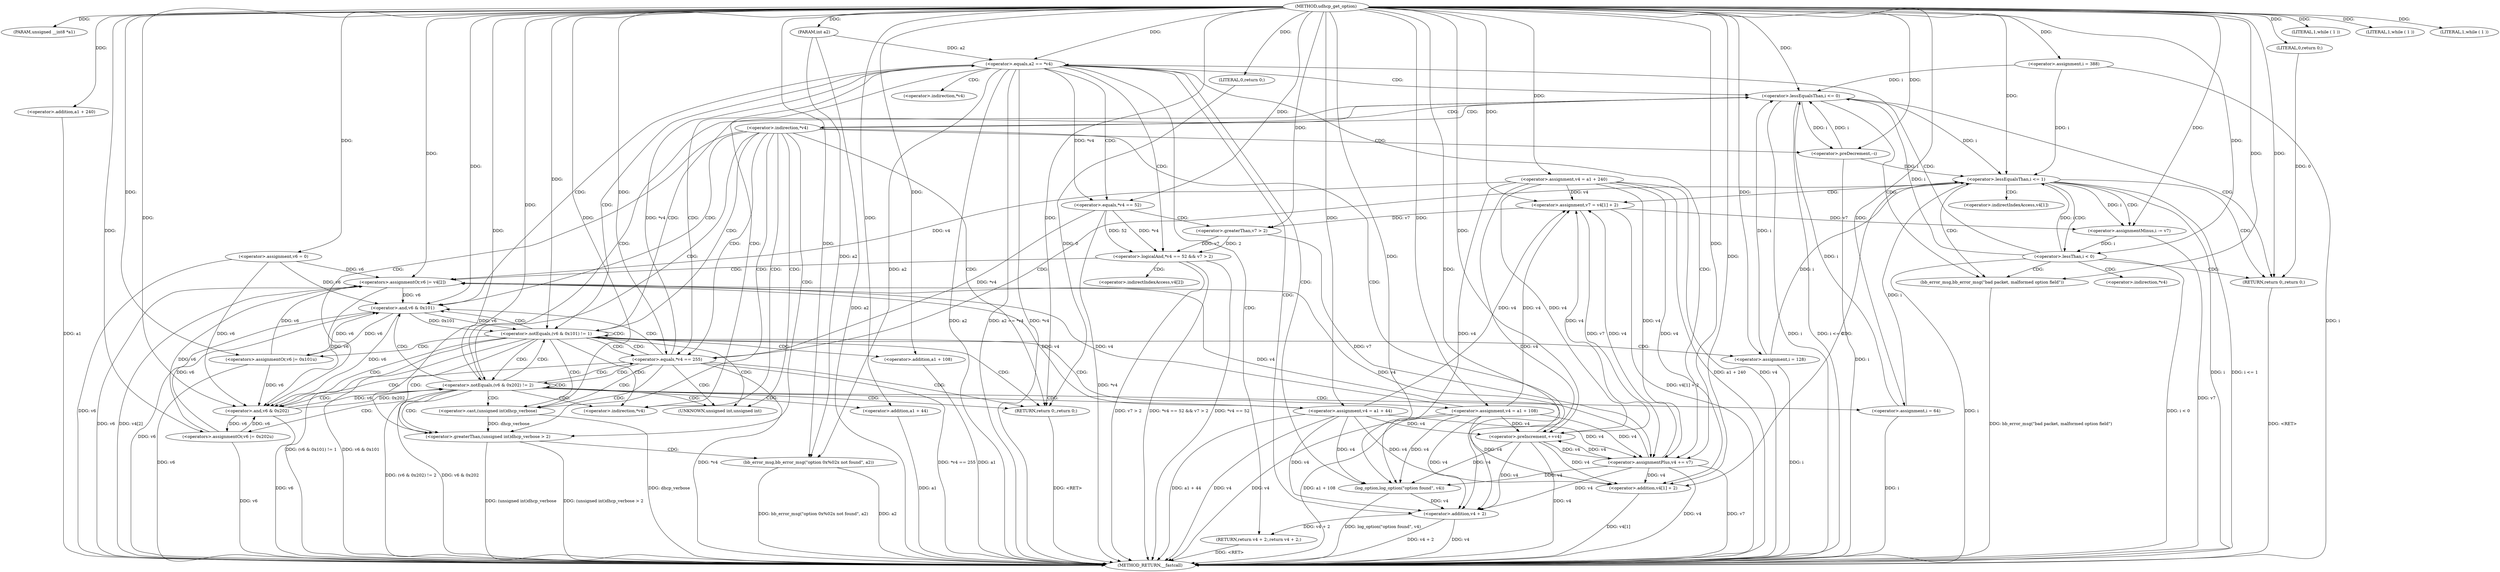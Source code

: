 digraph udhcp_get_option {  
"1000105" [label = "(METHOD,udhcp_get_option)" ]
"1000256" [label = "(METHOD_RETURN,__fastcall)" ]
"1000106" [label = "(PARAM,unsigned __int8 *a1)" ]
"1000107" [label = "(PARAM,int a2)" ]
"1000113" [label = "(<operator>.assignment,v6 = 0)" ]
"1000116" [label = "(<operator>.assignment,v4 = a1 + 240)" ]
"1000118" [label = "(<operator>.addition,a1 + 240)" ]
"1000122" [label = "(<operator>.assignment,i = 388)" ]
"1000125" [label = "(<operator>.assignment,i = 64)" ]
"1000130" [label = "(LITERAL,1,while ( 1 ))" ]
"1000133" [label = "(LITERAL,1,while ( 1 ))" ]
"1000136" [label = "(LITERAL,1,while ( 1 ))" ]
"1000139" [label = "(<operator>.lessEqualsThan,i <= 0)" ]
"1000144" [label = "(bb_error_msg,bb_error_msg(\"bad packet, malformed option field\"))" ]
"1000146" [label = "(RETURN,return 0;,return 0;)" ]
"1000147" [label = "(LITERAL,0,return 0;)" ]
"1000152" [label = "(<operator>.preDecrement,--i)" ]
"1000154" [label = "(<operator>.preIncrement,++v4)" ]
"1000157" [label = "(<operator>.equals,*v4 == 255)" ]
"1000163" [label = "(<operator>.lessEqualsThan,i <= 1)" ]
"1000167" [label = "(<operator>.assignment,v7 = v4[1] + 2)" ]
"1000169" [label = "(<operator>.addition,v4[1] + 2)" ]
"1000174" [label = "(<operator>.assignmentMinus,i -= v7)" ]
"1000178" [label = "(<operator>.lessThan,i < 0)" ]
"1000183" [label = "(<operator>.equals,a2 == *v4)" ]
"1000188" [label = "(log_option,log_option(\"option found\", v4))" ]
"1000191" [label = "(RETURN,return v4 + 2;,return v4 + 2;)" ]
"1000192" [label = "(<operator>.addition,v4 + 2)" ]
"1000196" [label = "(<operator>.logicalAnd,*v4 == 52 && v7 > 2)" ]
"1000197" [label = "(<operator>.equals,*v4 == 52)" ]
"1000201" [label = "(<operator>.greaterThan,v7 > 2)" ]
"1000204" [label = "(<operators>.assignmentOr,v6 |= v4[2])" ]
"1000209" [label = "(<operator>.assignmentPlus,v4 += v7)" ]
"1000213" [label = "(<operator>.notEquals,(v6 & 0x101) != 1)" ]
"1000214" [label = "(<operator>.and,v6 & 0x101)" ]
"1000219" [label = "(<operators>.assignmentOr,v6 |= 0x101u)" ]
"1000222" [label = "(<operator>.assignment,v4 = a1 + 108)" ]
"1000224" [label = "(<operator>.addition,a1 + 108)" ]
"1000227" [label = "(<operator>.assignment,i = 128)" ]
"1000231" [label = "(<operator>.notEquals,(v6 & 0x202) != 2)" ]
"1000232" [label = "(<operator>.and,v6 & 0x202)" ]
"1000237" [label = "(<operators>.assignmentOr,v6 |= 0x202u)" ]
"1000240" [label = "(<operator>.assignment,v4 = a1 + 44)" ]
"1000242" [label = "(<operator>.addition,a1 + 44)" ]
"1000246" [label = "(<operator>.greaterThan,(unsigned int)dhcp_verbose > 2)" ]
"1000247" [label = "(<operator>.cast,(unsigned int)dhcp_verbose)" ]
"1000251" [label = "(bb_error_msg,bb_error_msg(\"option 0x%02x not found\", a2))" ]
"1000254" [label = "(RETURN,return 0;,return 0;)" ]
"1000255" [label = "(LITERAL,0,return 0;)" ]
"1000149" [label = "(<operator>.indirection,*v4)" ]
"1000158" [label = "(<operator>.indirection,*v4)" ]
"1000170" [label = "(<operator>.indirectIndexAccess,v4[1])" ]
"1000185" [label = "(<operator>.indirection,*v4)" ]
"1000198" [label = "(<operator>.indirection,*v4)" ]
"1000206" [label = "(<operator>.indirectIndexAccess,v4[2])" ]
"1000248" [label = "(UNKNOWN,unsigned int,unsigned int)" ]
  "1000191" -> "1000256"  [ label = "DDG: <RET>"] 
  "1000146" -> "1000256"  [ label = "DDG: <RET>"] 
  "1000222" -> "1000256"  [ label = "DDG: v4"] 
  "1000219" -> "1000256"  [ label = "DDG: v6"] 
  "1000222" -> "1000256"  [ label = "DDG: a1 + 108"] 
  "1000139" -> "1000256"  [ label = "DDG: i"] 
  "1000196" -> "1000256"  [ label = "DDG: *v4 == 52"] 
  "1000251" -> "1000256"  [ label = "DDG: bb_error_msg(\"option 0x%02x not found\", a2)"] 
  "1000163" -> "1000256"  [ label = "DDG: i"] 
  "1000144" -> "1000256"  [ label = "DDG: bb_error_msg(\"bad packet, malformed option field\")"] 
  "1000242" -> "1000256"  [ label = "DDG: a1"] 
  "1000107" -> "1000256"  [ label = "DDG: a2"] 
  "1000204" -> "1000256"  [ label = "DDG: v6"] 
  "1000116" -> "1000256"  [ label = "DDG: v4"] 
  "1000163" -> "1000256"  [ label = "DDG: i <= 1"] 
  "1000139" -> "1000256"  [ label = "DDG: i <= 0"] 
  "1000232" -> "1000256"  [ label = "DDG: v6"] 
  "1000116" -> "1000256"  [ label = "DDG: a1 + 240"] 
  "1000183" -> "1000256"  [ label = "DDG: a2"] 
  "1000213" -> "1000256"  [ label = "DDG: (v6 & 0x101) != 1"] 
  "1000178" -> "1000256"  [ label = "DDG: i < 0"] 
  "1000209" -> "1000256"  [ label = "DDG: v7"] 
  "1000246" -> "1000256"  [ label = "DDG: (unsigned int)dhcp_verbose > 2"] 
  "1000157" -> "1000256"  [ label = "DDG: *v4 == 255"] 
  "1000213" -> "1000256"  [ label = "DDG: v6 & 0x101"] 
  "1000118" -> "1000256"  [ label = "DDG: a1"] 
  "1000240" -> "1000256"  [ label = "DDG: v4"] 
  "1000183" -> "1000256"  [ label = "DDG: a2 == *v4"] 
  "1000152" -> "1000256"  [ label = "DDG: i"] 
  "1000251" -> "1000256"  [ label = "DDG: a2"] 
  "1000154" -> "1000256"  [ label = "DDG: v4"] 
  "1000157" -> "1000256"  [ label = "DDG: *v4"] 
  "1000246" -> "1000256"  [ label = "DDG: (unsigned int)dhcp_verbose"] 
  "1000214" -> "1000256"  [ label = "DDG: v6"] 
  "1000231" -> "1000256"  [ label = "DDG: v6 & 0x202"] 
  "1000183" -> "1000256"  [ label = "DDG: *v4"] 
  "1000192" -> "1000256"  [ label = "DDG: v4"] 
  "1000247" -> "1000256"  [ label = "DDG: dhcp_verbose"] 
  "1000224" -> "1000256"  [ label = "DDG: a1"] 
  "1000169" -> "1000256"  [ label = "DDG: v4[1]"] 
  "1000231" -> "1000256"  [ label = "DDG: (v6 & 0x202) != 2"] 
  "1000197" -> "1000256"  [ label = "DDG: *v4"] 
  "1000188" -> "1000256"  [ label = "DDG: log_option(\"option found\", v4)"] 
  "1000125" -> "1000256"  [ label = "DDG: i"] 
  "1000192" -> "1000256"  [ label = "DDG: v4 + 2"] 
  "1000196" -> "1000256"  [ label = "DDG: v7 > 2"] 
  "1000204" -> "1000256"  [ label = "DDG: v4[2]"] 
  "1000227" -> "1000256"  [ label = "DDG: i"] 
  "1000113" -> "1000256"  [ label = "DDG: v6"] 
  "1000240" -> "1000256"  [ label = "DDG: a1 + 44"] 
  "1000174" -> "1000256"  [ label = "DDG: v7"] 
  "1000178" -> "1000256"  [ label = "DDG: i"] 
  "1000196" -> "1000256"  [ label = "DDG: *v4 == 52 && v7 > 2"] 
  "1000167" -> "1000256"  [ label = "DDG: v4[1] + 2"] 
  "1000209" -> "1000256"  [ label = "DDG: v4"] 
  "1000237" -> "1000256"  [ label = "DDG: v6"] 
  "1000122" -> "1000256"  [ label = "DDG: i"] 
  "1000254" -> "1000256"  [ label = "DDG: <RET>"] 
  "1000105" -> "1000106"  [ label = "DDG: "] 
  "1000105" -> "1000107"  [ label = "DDG: "] 
  "1000105" -> "1000113"  [ label = "DDG: "] 
  "1000105" -> "1000116"  [ label = "DDG: "] 
  "1000105" -> "1000118"  [ label = "DDG: "] 
  "1000105" -> "1000122"  [ label = "DDG: "] 
  "1000105" -> "1000125"  [ label = "DDG: "] 
  "1000105" -> "1000130"  [ label = "DDG: "] 
  "1000105" -> "1000133"  [ label = "DDG: "] 
  "1000105" -> "1000136"  [ label = "DDG: "] 
  "1000152" -> "1000139"  [ label = "DDG: i"] 
  "1000125" -> "1000139"  [ label = "DDG: i"] 
  "1000227" -> "1000139"  [ label = "DDG: i"] 
  "1000178" -> "1000139"  [ label = "DDG: i"] 
  "1000122" -> "1000139"  [ label = "DDG: i"] 
  "1000105" -> "1000139"  [ label = "DDG: "] 
  "1000105" -> "1000144"  [ label = "DDG: "] 
  "1000147" -> "1000146"  [ label = "DDG: 0"] 
  "1000105" -> "1000146"  [ label = "DDG: "] 
  "1000105" -> "1000147"  [ label = "DDG: "] 
  "1000139" -> "1000152"  [ label = "DDG: i"] 
  "1000105" -> "1000152"  [ label = "DDG: "] 
  "1000116" -> "1000154"  [ label = "DDG: v4"] 
  "1000222" -> "1000154"  [ label = "DDG: v4"] 
  "1000240" -> "1000154"  [ label = "DDG: v4"] 
  "1000209" -> "1000154"  [ label = "DDG: v4"] 
  "1000105" -> "1000154"  [ label = "DDG: "] 
  "1000197" -> "1000157"  [ label = "DDG: *v4"] 
  "1000105" -> "1000157"  [ label = "DDG: "] 
  "1000152" -> "1000163"  [ label = "DDG: i"] 
  "1000125" -> "1000163"  [ label = "DDG: i"] 
  "1000227" -> "1000163"  [ label = "DDG: i"] 
  "1000178" -> "1000163"  [ label = "DDG: i"] 
  "1000139" -> "1000163"  [ label = "DDG: i"] 
  "1000122" -> "1000163"  [ label = "DDG: i"] 
  "1000105" -> "1000163"  [ label = "DDG: "] 
  "1000116" -> "1000167"  [ label = "DDG: v4"] 
  "1000222" -> "1000167"  [ label = "DDG: v4"] 
  "1000240" -> "1000167"  [ label = "DDG: v4"] 
  "1000154" -> "1000167"  [ label = "DDG: v4"] 
  "1000209" -> "1000167"  [ label = "DDG: v4"] 
  "1000105" -> "1000167"  [ label = "DDG: "] 
  "1000116" -> "1000169"  [ label = "DDG: v4"] 
  "1000222" -> "1000169"  [ label = "DDG: v4"] 
  "1000240" -> "1000169"  [ label = "DDG: v4"] 
  "1000154" -> "1000169"  [ label = "DDG: v4"] 
  "1000209" -> "1000169"  [ label = "DDG: v4"] 
  "1000105" -> "1000169"  [ label = "DDG: "] 
  "1000167" -> "1000174"  [ label = "DDG: v7"] 
  "1000105" -> "1000174"  [ label = "DDG: "] 
  "1000163" -> "1000174"  [ label = "DDG: i"] 
  "1000174" -> "1000178"  [ label = "DDG: i"] 
  "1000105" -> "1000178"  [ label = "DDG: "] 
  "1000107" -> "1000183"  [ label = "DDG: a2"] 
  "1000105" -> "1000183"  [ label = "DDG: "] 
  "1000157" -> "1000183"  [ label = "DDG: *v4"] 
  "1000105" -> "1000188"  [ label = "DDG: "] 
  "1000116" -> "1000188"  [ label = "DDG: v4"] 
  "1000222" -> "1000188"  [ label = "DDG: v4"] 
  "1000240" -> "1000188"  [ label = "DDG: v4"] 
  "1000154" -> "1000188"  [ label = "DDG: v4"] 
  "1000209" -> "1000188"  [ label = "DDG: v4"] 
  "1000192" -> "1000191"  [ label = "DDG: v4 + 2"] 
  "1000188" -> "1000192"  [ label = "DDG: v4"] 
  "1000105" -> "1000192"  [ label = "DDG: "] 
  "1000116" -> "1000192"  [ label = "DDG: v4"] 
  "1000222" -> "1000192"  [ label = "DDG: v4"] 
  "1000240" -> "1000192"  [ label = "DDG: v4"] 
  "1000154" -> "1000192"  [ label = "DDG: v4"] 
  "1000209" -> "1000192"  [ label = "DDG: v4"] 
  "1000197" -> "1000196"  [ label = "DDG: *v4"] 
  "1000197" -> "1000196"  [ label = "DDG: 52"] 
  "1000183" -> "1000197"  [ label = "DDG: *v4"] 
  "1000105" -> "1000197"  [ label = "DDG: "] 
  "1000201" -> "1000196"  [ label = "DDG: v7"] 
  "1000201" -> "1000196"  [ label = "DDG: 2"] 
  "1000105" -> "1000201"  [ label = "DDG: "] 
  "1000167" -> "1000201"  [ label = "DDG: v7"] 
  "1000116" -> "1000204"  [ label = "DDG: v4"] 
  "1000222" -> "1000204"  [ label = "DDG: v4"] 
  "1000240" -> "1000204"  [ label = "DDG: v4"] 
  "1000154" -> "1000204"  [ label = "DDG: v4"] 
  "1000209" -> "1000204"  [ label = "DDG: v4"] 
  "1000219" -> "1000204"  [ label = "DDG: v6"] 
  "1000113" -> "1000204"  [ label = "DDG: v6"] 
  "1000237" -> "1000204"  [ label = "DDG: v6"] 
  "1000105" -> "1000204"  [ label = "DDG: "] 
  "1000201" -> "1000209"  [ label = "DDG: v7"] 
  "1000105" -> "1000209"  [ label = "DDG: "] 
  "1000167" -> "1000209"  [ label = "DDG: v7"] 
  "1000116" -> "1000209"  [ label = "DDG: v4"] 
  "1000222" -> "1000209"  [ label = "DDG: v4"] 
  "1000240" -> "1000209"  [ label = "DDG: v4"] 
  "1000154" -> "1000209"  [ label = "DDG: v4"] 
  "1000214" -> "1000213"  [ label = "DDG: v6"] 
  "1000214" -> "1000213"  [ label = "DDG: 0x101"] 
  "1000204" -> "1000214"  [ label = "DDG: v6"] 
  "1000219" -> "1000214"  [ label = "DDG: v6"] 
  "1000113" -> "1000214"  [ label = "DDG: v6"] 
  "1000237" -> "1000214"  [ label = "DDG: v6"] 
  "1000105" -> "1000214"  [ label = "DDG: "] 
  "1000105" -> "1000213"  [ label = "DDG: "] 
  "1000105" -> "1000219"  [ label = "DDG: "] 
  "1000214" -> "1000219"  [ label = "DDG: v6"] 
  "1000105" -> "1000222"  [ label = "DDG: "] 
  "1000105" -> "1000224"  [ label = "DDG: "] 
  "1000105" -> "1000227"  [ label = "DDG: "] 
  "1000232" -> "1000231"  [ label = "DDG: v6"] 
  "1000232" -> "1000231"  [ label = "DDG: 0x202"] 
  "1000204" -> "1000232"  [ label = "DDG: v6"] 
  "1000219" -> "1000232"  [ label = "DDG: v6"] 
  "1000214" -> "1000232"  [ label = "DDG: v6"] 
  "1000113" -> "1000232"  [ label = "DDG: v6"] 
  "1000237" -> "1000232"  [ label = "DDG: v6"] 
  "1000105" -> "1000232"  [ label = "DDG: "] 
  "1000105" -> "1000231"  [ label = "DDG: "] 
  "1000105" -> "1000237"  [ label = "DDG: "] 
  "1000232" -> "1000237"  [ label = "DDG: v6"] 
  "1000105" -> "1000240"  [ label = "DDG: "] 
  "1000105" -> "1000242"  [ label = "DDG: "] 
  "1000247" -> "1000246"  [ label = "DDG: dhcp_verbose"] 
  "1000105" -> "1000247"  [ label = "DDG: "] 
  "1000105" -> "1000246"  [ label = "DDG: "] 
  "1000105" -> "1000251"  [ label = "DDG: "] 
  "1000183" -> "1000251"  [ label = "DDG: a2"] 
  "1000107" -> "1000251"  [ label = "DDG: a2"] 
  "1000255" -> "1000254"  [ label = "DDG: 0"] 
  "1000105" -> "1000254"  [ label = "DDG: "] 
  "1000105" -> "1000255"  [ label = "DDG: "] 
  "1000139" -> "1000144"  [ label = "CDG: "] 
  "1000139" -> "1000149"  [ label = "CDG: "] 
  "1000139" -> "1000146"  [ label = "CDG: "] 
  "1000149" -> "1000154"  [ label = "CDG: "] 
  "1000149" -> "1000152"  [ label = "CDG: "] 
  "1000149" -> "1000139"  [ label = "CDG: "] 
  "1000149" -> "1000158"  [ label = "CDG: "] 
  "1000149" -> "1000157"  [ label = "CDG: "] 
  "1000149" -> "1000214"  [ label = "CDG: "] 
  "1000149" -> "1000213"  [ label = "CDG: "] 
  "1000149" -> "1000232"  [ label = "CDG: "] 
  "1000149" -> "1000231"  [ label = "CDG: "] 
  "1000149" -> "1000254"  [ label = "CDG: "] 
  "1000149" -> "1000248"  [ label = "CDG: "] 
  "1000149" -> "1000247"  [ label = "CDG: "] 
  "1000149" -> "1000246"  [ label = "CDG: "] 
  "1000157" -> "1000163"  [ label = "CDG: "] 
  "1000157" -> "1000214"  [ label = "CDG: "] 
  "1000157" -> "1000213"  [ label = "CDG: "] 
  "1000157" -> "1000232"  [ label = "CDG: "] 
  "1000157" -> "1000231"  [ label = "CDG: "] 
  "1000157" -> "1000254"  [ label = "CDG: "] 
  "1000157" -> "1000248"  [ label = "CDG: "] 
  "1000157" -> "1000247"  [ label = "CDG: "] 
  "1000157" -> "1000246"  [ label = "CDG: "] 
  "1000163" -> "1000174"  [ label = "CDG: "] 
  "1000163" -> "1000170"  [ label = "CDG: "] 
  "1000163" -> "1000169"  [ label = "CDG: "] 
  "1000163" -> "1000167"  [ label = "CDG: "] 
  "1000163" -> "1000178"  [ label = "CDG: "] 
  "1000163" -> "1000144"  [ label = "CDG: "] 
  "1000163" -> "1000146"  [ label = "CDG: "] 
  "1000178" -> "1000185"  [ label = "CDG: "] 
  "1000178" -> "1000183"  [ label = "CDG: "] 
  "1000178" -> "1000144"  [ label = "CDG: "] 
  "1000178" -> "1000146"  [ label = "CDG: "] 
  "1000183" -> "1000192"  [ label = "CDG: "] 
  "1000183" -> "1000191"  [ label = "CDG: "] 
  "1000183" -> "1000188"  [ label = "CDG: "] 
  "1000183" -> "1000198"  [ label = "CDG: "] 
  "1000183" -> "1000197"  [ label = "CDG: "] 
  "1000183" -> "1000196"  [ label = "CDG: "] 
  "1000183" -> "1000209"  [ label = "CDG: "] 
  "1000183" -> "1000214"  [ label = "CDG: "] 
  "1000183" -> "1000213"  [ label = "CDG: "] 
  "1000183" -> "1000139"  [ label = "CDG: "] 
  "1000183" -> "1000158"  [ label = "CDG: "] 
  "1000183" -> "1000157"  [ label = "CDG: "] 
  "1000196" -> "1000206"  [ label = "CDG: "] 
  "1000196" -> "1000204"  [ label = "CDG: "] 
  "1000197" -> "1000201"  [ label = "CDG: "] 
  "1000213" -> "1000224"  [ label = "CDG: "] 
  "1000213" -> "1000222"  [ label = "CDG: "] 
  "1000213" -> "1000219"  [ label = "CDG: "] 
  "1000213" -> "1000227"  [ label = "CDG: "] 
  "1000213" -> "1000232"  [ label = "CDG: "] 
  "1000213" -> "1000231"  [ label = "CDG: "] 
  "1000213" -> "1000254"  [ label = "CDG: "] 
  "1000213" -> "1000248"  [ label = "CDG: "] 
  "1000213" -> "1000247"  [ label = "CDG: "] 
  "1000213" -> "1000246"  [ label = "CDG: "] 
  "1000213" -> "1000214"  [ label = "CDG: "] 
  "1000213" -> "1000213"  [ label = "CDG: "] 
  "1000213" -> "1000139"  [ label = "CDG: "] 
  "1000213" -> "1000158"  [ label = "CDG: "] 
  "1000213" -> "1000157"  [ label = "CDG: "] 
  "1000231" -> "1000240"  [ label = "CDG: "] 
  "1000231" -> "1000237"  [ label = "CDG: "] 
  "1000231" -> "1000254"  [ label = "CDG: "] 
  "1000231" -> "1000248"  [ label = "CDG: "] 
  "1000231" -> "1000247"  [ label = "CDG: "] 
  "1000231" -> "1000246"  [ label = "CDG: "] 
  "1000231" -> "1000242"  [ label = "CDG: "] 
  "1000231" -> "1000125"  [ label = "CDG: "] 
  "1000231" -> "1000232"  [ label = "CDG: "] 
  "1000231" -> "1000231"  [ label = "CDG: "] 
  "1000231" -> "1000214"  [ label = "CDG: "] 
  "1000231" -> "1000213"  [ label = "CDG: "] 
  "1000231" -> "1000139"  [ label = "CDG: "] 
  "1000231" -> "1000158"  [ label = "CDG: "] 
  "1000231" -> "1000157"  [ label = "CDG: "] 
  "1000246" -> "1000251"  [ label = "CDG: "] 
}
